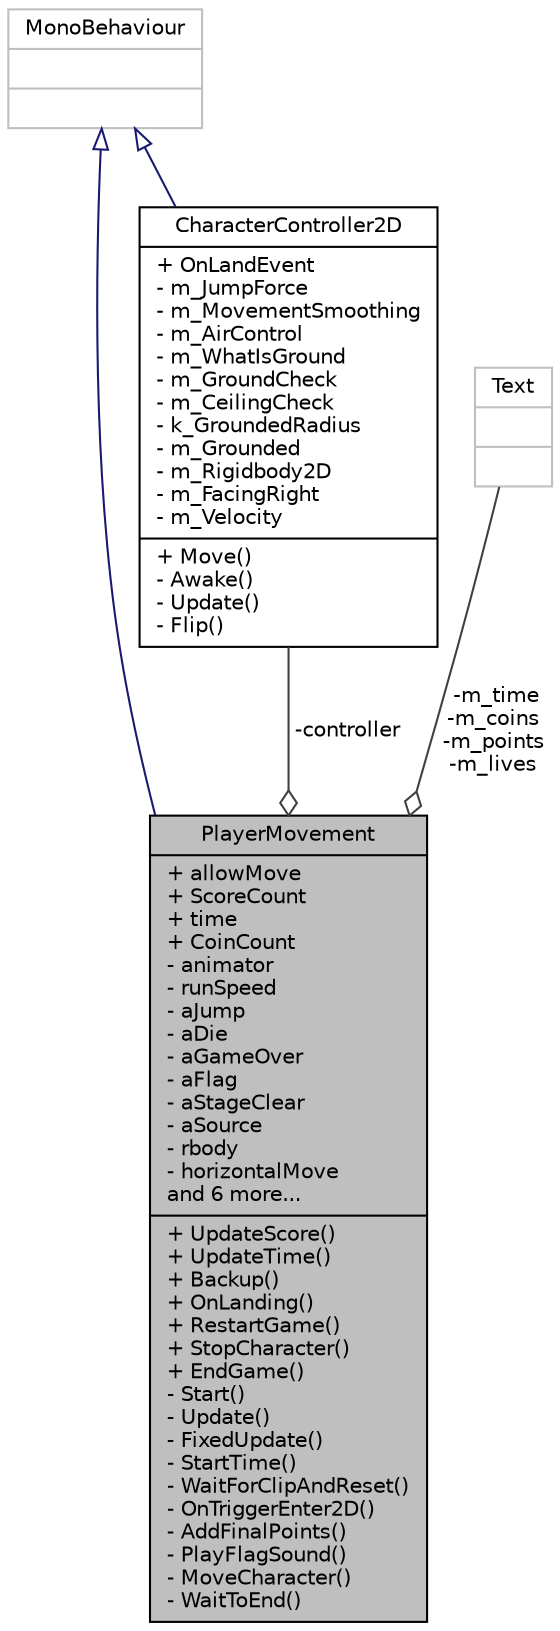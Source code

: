 digraph "PlayerMovement"
{
  edge [fontname="Helvetica",fontsize="10",labelfontname="Helvetica",labelfontsize="10"];
  node [fontname="Helvetica",fontsize="10",shape=record];
  Node2 [label="{PlayerMovement\n|+ allowMove\l+ ScoreCount\l+ time\l+ CoinCount\l- animator\l- runSpeed\l- aJump\l- aDie\l- aGameOver\l- aFlag\l- aStageClear\l- aSource\l- rbody\l- horizontalMove\land 6 more...\l|+ UpdateScore()\l+ UpdateTime()\l+ Backup()\l+ OnLanding()\l+ RestartGame()\l+ StopCharacter()\l+ EndGame()\l- Start()\l- Update()\l- FixedUpdate()\l- StartTime()\l- WaitForClipAndReset()\l- OnTriggerEnter2D()\l- AddFinalPoints()\l- PlayFlagSound()\l- MoveCharacter()\l- WaitToEnd()\l}",height=0.2,width=0.4,color="black", fillcolor="grey75", style="filled", fontcolor="black"];
  Node3 -> Node2 [dir="back",color="midnightblue",fontsize="10",style="solid",arrowtail="onormal",fontname="Helvetica"];
  Node3 [label="{MonoBehaviour\n||}",height=0.2,width=0.4,color="grey75", fillcolor="white", style="filled"];
  Node4 -> Node2 [color="grey25",fontsize="10",style="solid",label=" -m_time\n-m_coins\n-m_points\n-m_lives" ,arrowhead="odiamond",fontname="Helvetica"];
  Node4 [label="{Text\n||}",height=0.2,width=0.4,color="grey75", fillcolor="white", style="filled"];
  Node5 -> Node2 [color="grey25",fontsize="10",style="solid",label=" -controller" ,arrowhead="odiamond",fontname="Helvetica"];
  Node5 [label="{CharacterController2D\n|+ OnLandEvent\l- m_JumpForce\l- m_MovementSmoothing\l- m_AirControl\l- m_WhatIsGround\l- m_GroundCheck\l- m_CeilingCheck\l- k_GroundedRadius\l- m_Grounded\l- m_Rigidbody2D\l- m_FacingRight\l- m_Velocity\l|+ Move()\l- Awake()\l- Update()\l- Flip()\l}",height=0.2,width=0.4,color="black", fillcolor="white", style="filled",URL="$class_character_controller2_d.html"];
  Node3 -> Node5 [dir="back",color="midnightblue",fontsize="10",style="solid",arrowtail="onormal",fontname="Helvetica"];
}
